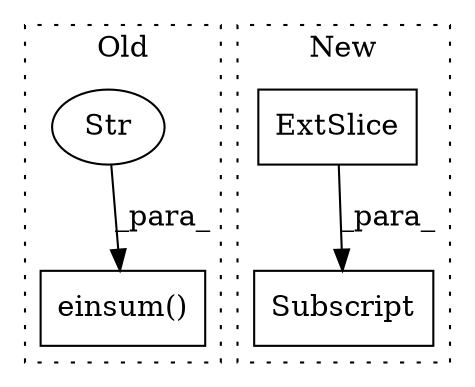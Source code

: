 digraph G {
subgraph cluster0 {
1 [label="einsum()" a="75" s="5135,5178" l="13,1" shape="box"];
3 [label="Str" a="66" s="5148" l="9" shape="ellipse"];
label = "Old";
style="dotted";
}
subgraph cluster1 {
2 [label="ExtSlice" a="85" s="6335" l="1" shape="box"];
4 [label="Subscript" a="63" s="6335,0" l="15,0" shape="box"];
label = "New";
style="dotted";
}
2 -> 4 [label="_para_"];
3 -> 1 [label="_para_"];
}